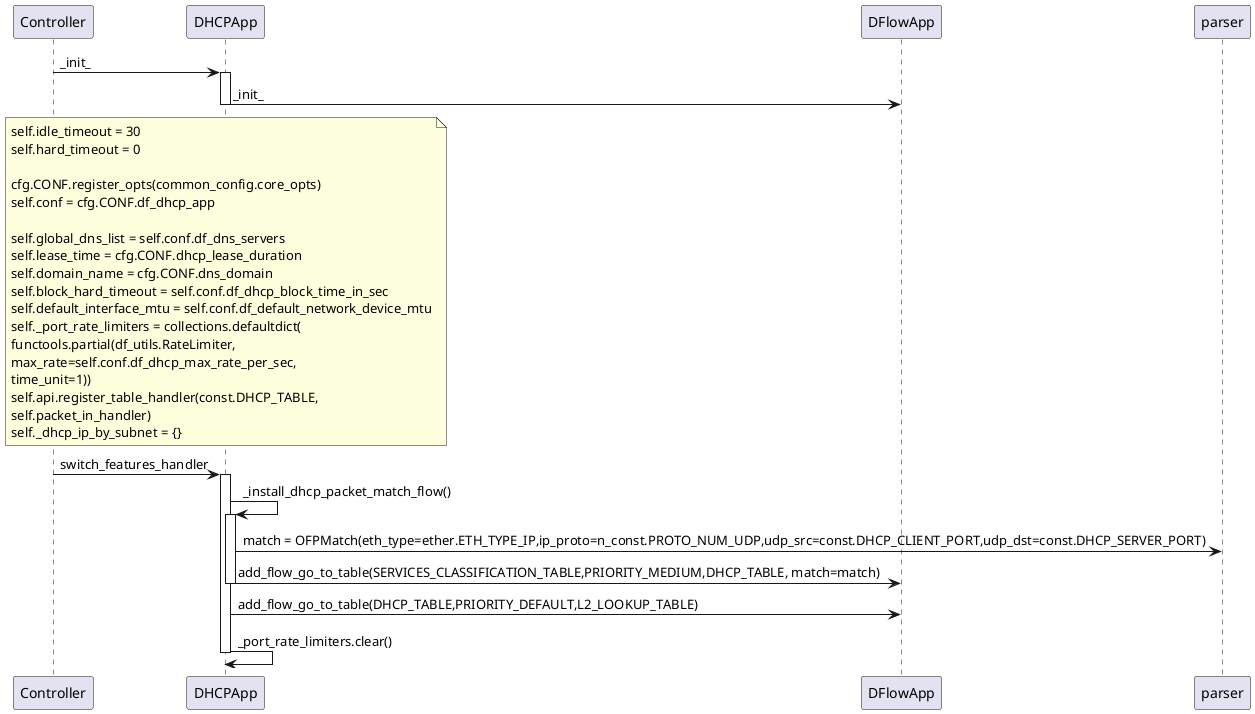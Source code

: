 @startuml dhcp init
Controller->DHCPApp:_init_
activate DHCPApp
DHCPApp->DFlowApp:_init_
note over DHCPApp
    self.idle_timeout = 30
    self.hard_timeout = 0

    cfg.CONF.register_opts(common_config.core_opts)
    self.conf = cfg.CONF.df_dhcp_app

    self.global_dns_list = self.conf.df_dns_servers
    self.lease_time = cfg.CONF.dhcp_lease_duration
    self.domain_name = cfg.CONF.dns_domain
    self.block_hard_timeout = self.conf.df_dhcp_block_time_in_sec
    self.default_interface_mtu = self.conf.df_default_network_device_mtu
    self._port_rate_limiters = collections.defaultdict(
    functools.partial(df_utils.RateLimiter,
    max_rate=self.conf.df_dhcp_max_rate_per_sec,
    time_unit=1))
    self.api.register_table_handler(const.DHCP_TABLE,
    self.packet_in_handler)
    self._dhcp_ip_by_subnet = {}
end note
deactivate

Controller->DHCPApp:switch_features_handler
activate DHCPApp
DHCPApp->DHCPApp:_install_dhcp_packet_match_flow()
activate DHCPApp
DHCPApp->parser:match = OFPMatch(eth_type=ether.ETH_TYPE_IP,ip_proto=n_const.PROTO_NUM_UDP,udp_src=const.DHCP_CLIENT_PORT,udp_dst=const.DHCP_SERVER_PORT)
DHCPApp->DFlowApp:add_flow_go_to_table(SERVICES_CLASSIFICATION_TABLE,PRIORITY_MEDIUM,DHCP_TABLE, match=match)
deactivate
DHCPApp->DFlowApp:add_flow_go_to_table(DHCP_TABLE,PRIORITY_DEFAULT,L2_LOOKUP_TABLE)
DHCPApp->DHCPApp:_port_rate_limiters.clear()
deactivate
@enduml